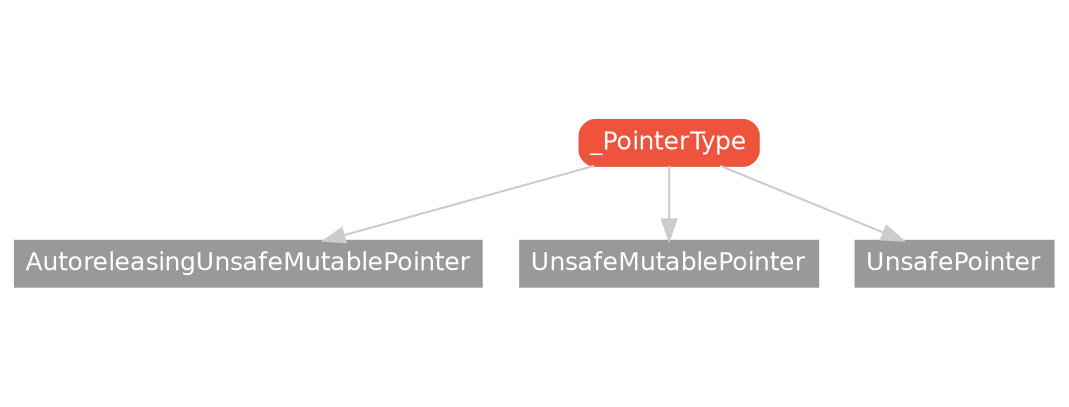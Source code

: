 strict digraph "_PointerType - Type Hierarchy - SwiftDoc.org" {
    pad="0.1,0.8"
    node [shape=box, style="filled,rounded", color="#999999", fillcolor="#999999", fontcolor=white, fontname=Helvetica, fontnames="Helvetica,sansserif", fontsize=12, margin="0.07,0.05", height="0.3"]
    edge [color="#cccccc"]
    "AutoreleasingUnsafeMutablePointer" [URL="/type/AutoreleasingUnsafeMutablePointer/hierarchy/", style=filled]
    "UnsafeMutablePointer" [URL="/type/UnsafeMutablePointer/hierarchy/", style=filled]
    "UnsafePointer" [URL="/type/UnsafePointer/hierarchy/", style=filled]
    "_PointerType" [URL="/protocol/_PointerType/", style="filled,rounded", fillcolor="#ee543d", color="#ee543d"]    "_PointerType" -> "AutoreleasingUnsafeMutablePointer"
    "_PointerType" -> "UnsafeMutablePointer"
    "_PointerType" -> "UnsafePointer"
    subgraph Types {
        rank = max; "AutoreleasingUnsafeMutablePointer"; "UnsafeMutablePointer"; "UnsafePointer";
    }
}